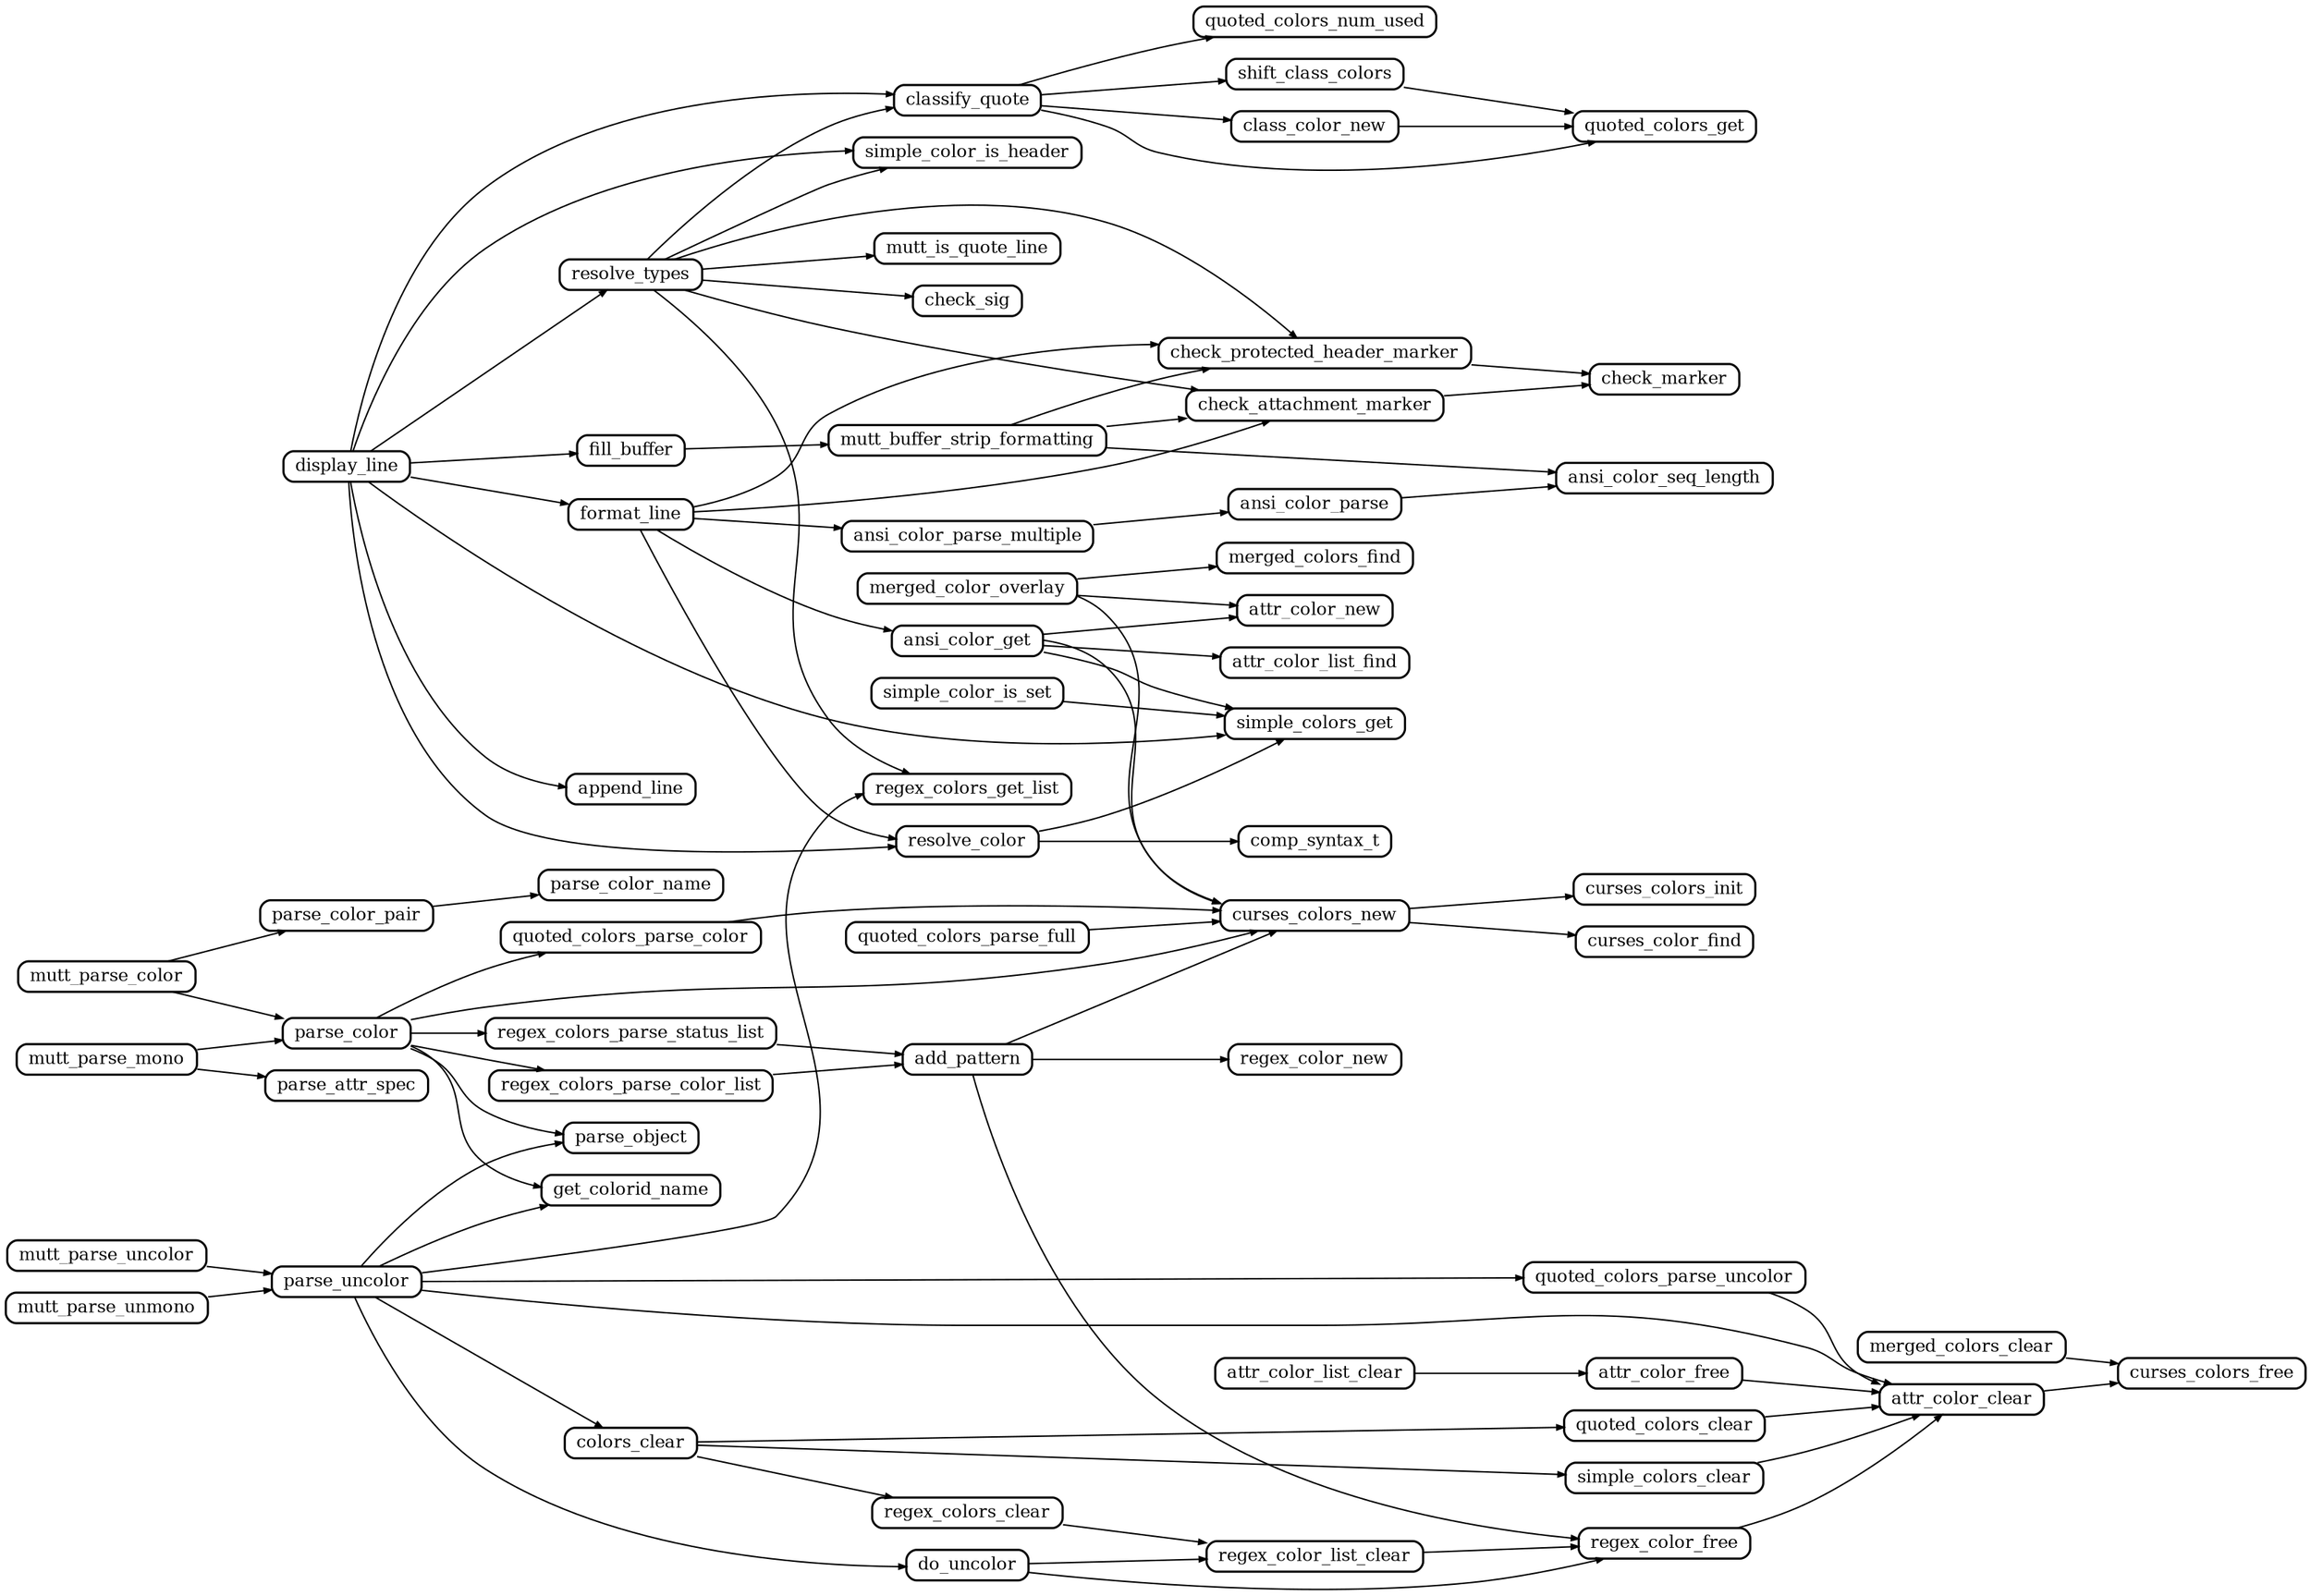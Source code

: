 digraph callgraph {
	//pager/colour 2021-09-17
	graph [
		rankdir="LR"
		nodesep="0.2"
		ranksep="0.5"
		compound="true"
	]

	node [
		shape="Mrecord"
		fontsize="12"
		fillcolor="#ffffff"
		style="filled"
		height="0.2"
		penwidth="1.5"
		color="black"
	]

	edge [
		penwidth="1.0"
		arrowsize="0.5"
	]

	add_pattern -> curses_colors_new
	add_pattern -> regex_color_free
	add_pattern -> regex_color_new
	ansi_color_get -> attr_color_list_find
	ansi_color_get -> attr_color_new
	ansi_color_get -> curses_colors_new
	ansi_color_get -> simple_colors_get
	ansi_color_parse -> ansi_color_seq_length
	ansi_color_parse_multiple -> ansi_color_parse
	attr_color_clear -> curses_colors_free
	attr_color_free -> attr_color_clear
	attr_color_list_clear -> attr_color_free
	check_attachment_marker -> check_marker
	check_protected_header_marker -> check_marker
	classify_quote -> class_color_new
	classify_quote -> quoted_colors_get
	classify_quote -> quoted_colors_num_used
	classify_quote -> shift_class_colors
	class_color_new -> quoted_colors_get
	colors_clear -> quoted_colors_clear
	colors_clear -> regex_colors_clear
	colors_clear -> simple_colors_clear
	curses_colors_new -> curses_colors_init
	curses_colors_new -> curses_color_find
	display_line -> append_line
	display_line -> classify_quote
	display_line -> fill_buffer
	display_line -> format_line
	display_line -> resolve_color
	display_line -> resolve_types
	display_line -> simple_colors_get
	display_line -> simple_color_is_header
	do_uncolor -> regex_color_free
	do_uncolor -> regex_color_list_clear
	fill_buffer -> mutt_buffer_strip_formatting
	format_line -> ansi_color_get
	format_line -> ansi_color_parse_multiple
	format_line -> check_attachment_marker
	format_line -> check_protected_header_marker
	format_line -> resolve_color
	merged_colors_clear -> curses_colors_free
	merged_color_overlay -> attr_color_new
	merged_color_overlay -> curses_colors_new
	merged_color_overlay -> merged_colors_find
	mutt_buffer_strip_formatting -> ansi_color_seq_length
	mutt_buffer_strip_formatting -> check_attachment_marker
	mutt_buffer_strip_formatting -> check_protected_header_marker
	mutt_parse_color -> parse_color
	mutt_parse_color -> parse_color_pair
	mutt_parse_mono -> parse_attr_spec
	mutt_parse_mono -> parse_color
	mutt_parse_uncolor -> parse_uncolor
	mutt_parse_unmono -> parse_uncolor
	parse_color -> curses_colors_new
	parse_color -> get_colorid_name
	parse_color -> parse_object
	parse_color -> quoted_colors_parse_color
	parse_color -> regex_colors_parse_color_list
	parse_color -> regex_colors_parse_status_list
	parse_color_pair -> parse_color_name
	parse_uncolor -> attr_color_clear
	parse_uncolor -> colors_clear
	parse_uncolor -> do_uncolor
	parse_uncolor -> get_colorid_name
	parse_uncolor -> parse_object
	parse_uncolor -> quoted_colors_parse_uncolor
	parse_uncolor -> regex_colors_get_list
	quoted_colors_clear -> attr_color_clear
	quoted_colors_parse_color -> curses_colors_new
	quoted_colors_parse_full -> curses_colors_new
	quoted_colors_parse_uncolor -> attr_color_clear
	regex_colors_clear -> regex_color_list_clear
	regex_colors_parse_color_list -> add_pattern
	regex_colors_parse_status_list -> add_pattern
	regex_color_free -> attr_color_clear
	regex_color_list_clear -> regex_color_free
	resolve_color -> comp_syntax_t
	resolve_color -> simple_colors_get
	resolve_types -> check_attachment_marker
	resolve_types -> check_protected_header_marker
	resolve_types -> check_sig
	resolve_types -> classify_quote
	resolve_types -> mutt_is_quote_line
	resolve_types -> regex_colors_get_list
	resolve_types -> simple_color_is_header
	shift_class_colors -> quoted_colors_get
	simple_colors_clear -> attr_color_clear
	simple_color_is_set -> simple_colors_get

}

